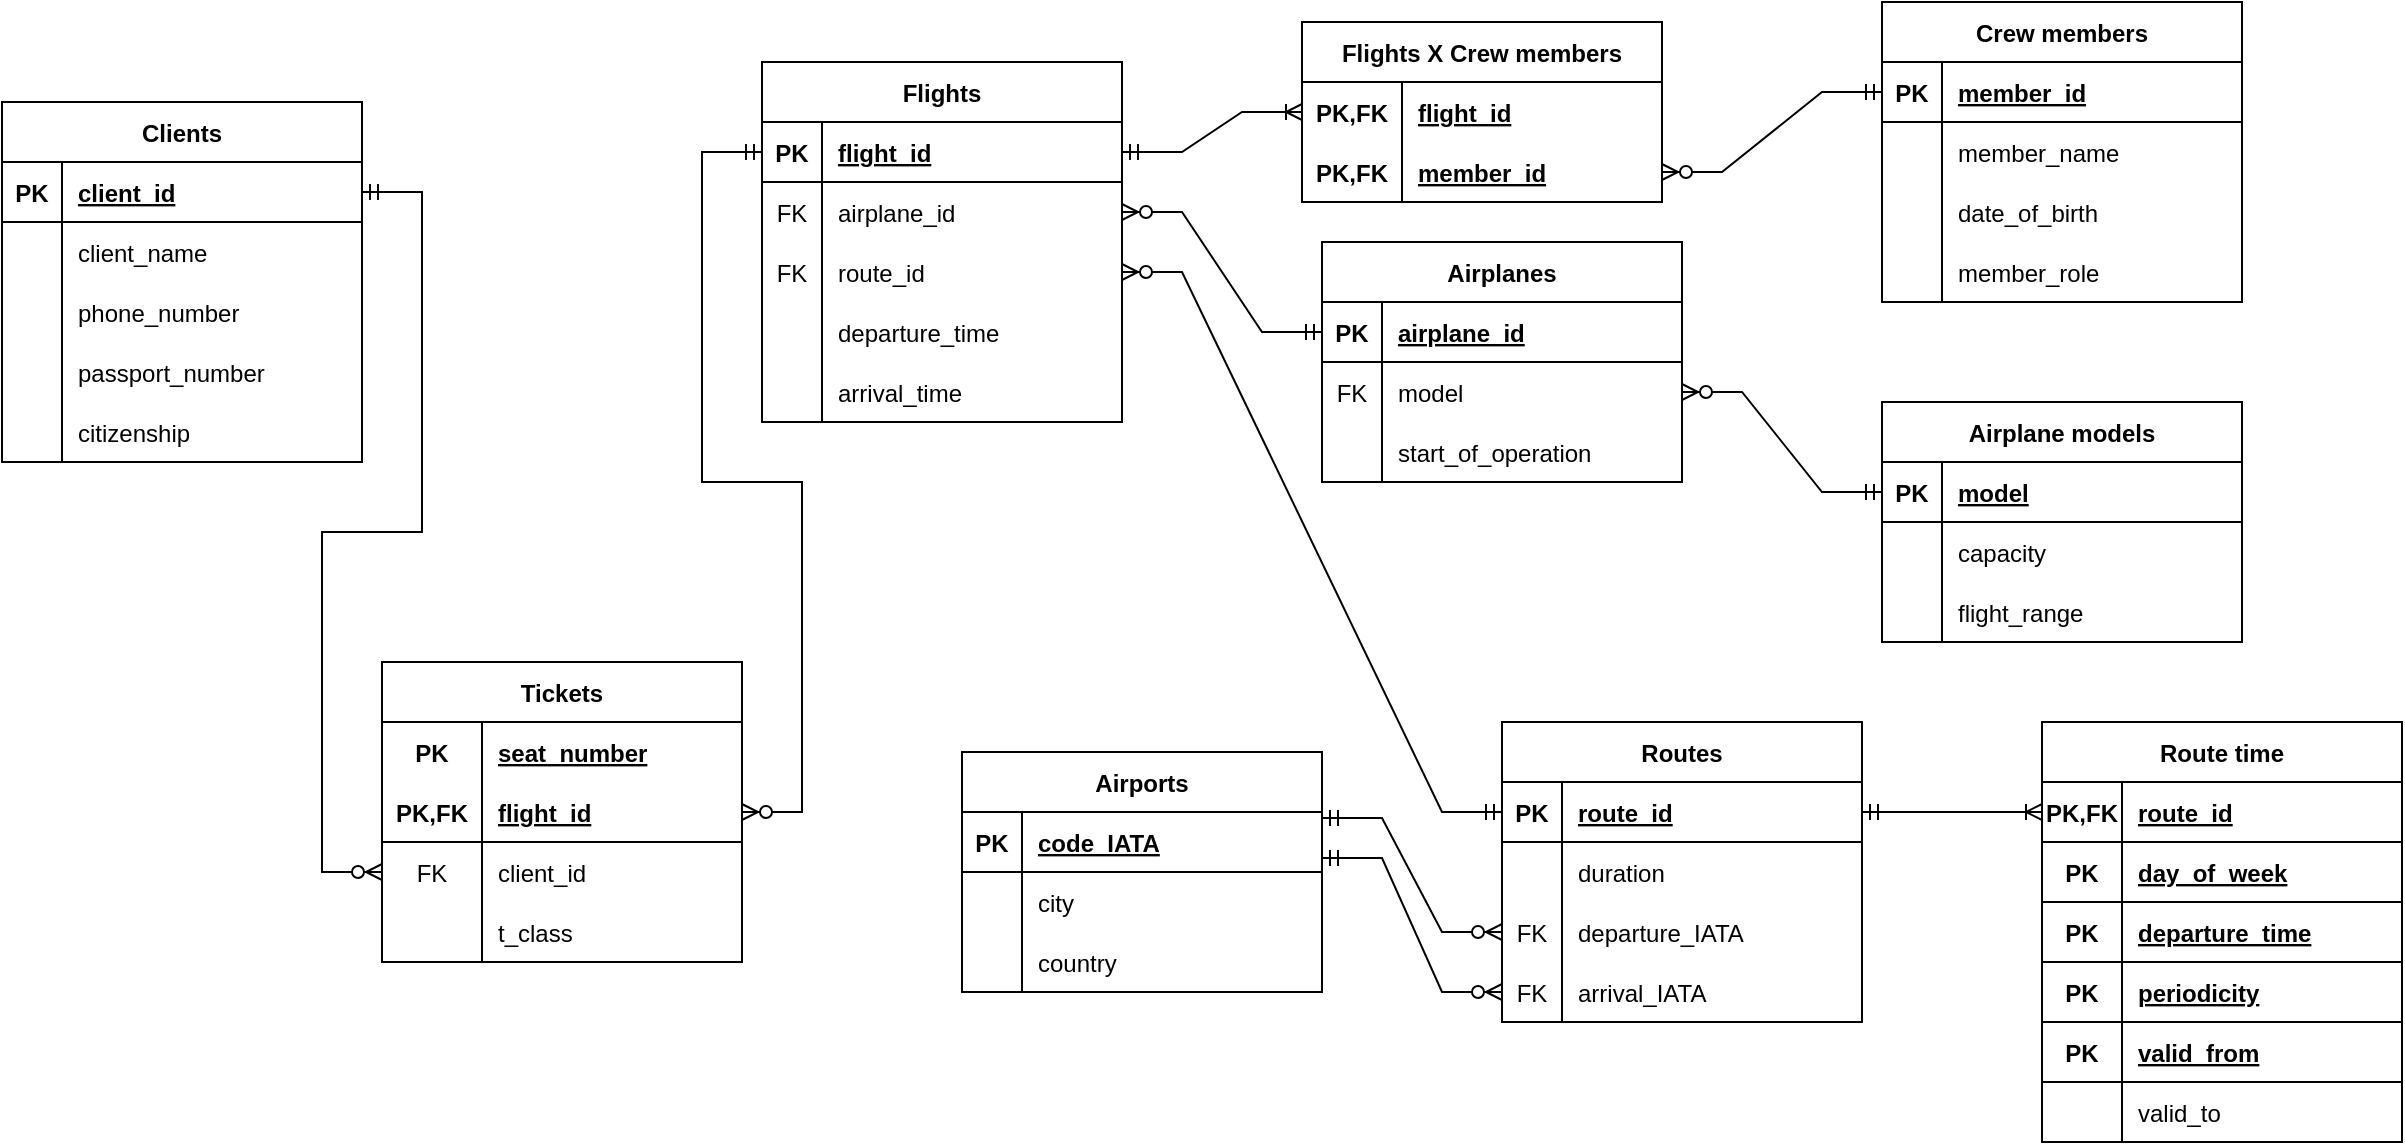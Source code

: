 <mxfile version="20.6.2" type="device"><diagram id="p4WuaQ9ihoO1w96kncR9" name="Page-1"><mxGraphModel dx="1018" dy="690" grid="1" gridSize="10" guides="1" tooltips="1" connect="1" arrows="1" fold="1" page="0" pageScale="1" pageWidth="827" pageHeight="1169" math="0" shadow="0"><root><mxCell id="0"/><mxCell id="1" parent="0"/><mxCell id="R0UHTrIcRRYSy9ee7LXs-1" value="Airports" style="shape=table;startSize=30;container=1;collapsible=1;childLayout=tableLayout;fixedRows=1;rowLines=0;fontStyle=1;align=center;resizeLast=1;" parent="1" vertex="1"><mxGeometry x="600" y="675" width="180" height="120" as="geometry"><mxRectangle x="80" y="80" width="80" height="30" as="alternateBounds"/></mxGeometry></mxCell><mxCell id="R0UHTrIcRRYSy9ee7LXs-2" value="" style="shape=tableRow;horizontal=0;startSize=0;swimlaneHead=0;swimlaneBody=0;fillColor=none;collapsible=0;dropTarget=0;points=[[0,0.5],[1,0.5]];portConstraint=eastwest;top=0;left=0;right=0;bottom=1;" parent="R0UHTrIcRRYSy9ee7LXs-1" vertex="1"><mxGeometry y="30" width="180" height="30" as="geometry"/></mxCell><mxCell id="R0UHTrIcRRYSy9ee7LXs-3" value="PK" style="shape=partialRectangle;connectable=0;fillColor=none;top=0;left=0;bottom=0;right=0;fontStyle=1;overflow=hidden;" parent="R0UHTrIcRRYSy9ee7LXs-2" vertex="1"><mxGeometry width="30" height="30" as="geometry"><mxRectangle width="30" height="30" as="alternateBounds"/></mxGeometry></mxCell><mxCell id="R0UHTrIcRRYSy9ee7LXs-4" value="code_IATA" style="shape=partialRectangle;connectable=0;fillColor=none;top=0;left=0;bottom=0;right=0;align=left;spacingLeft=6;fontStyle=5;overflow=hidden;" parent="R0UHTrIcRRYSy9ee7LXs-2" vertex="1"><mxGeometry x="30" width="150" height="30" as="geometry"><mxRectangle width="150" height="30" as="alternateBounds"/></mxGeometry></mxCell><mxCell id="R0UHTrIcRRYSy9ee7LXs-5" value="" style="shape=tableRow;horizontal=0;startSize=0;swimlaneHead=0;swimlaneBody=0;fillColor=none;collapsible=0;dropTarget=0;points=[[0,0.5],[1,0.5]];portConstraint=eastwest;top=0;left=0;right=0;bottom=0;" parent="R0UHTrIcRRYSy9ee7LXs-1" vertex="1"><mxGeometry y="60" width="180" height="30" as="geometry"/></mxCell><mxCell id="R0UHTrIcRRYSy9ee7LXs-6" value="" style="shape=partialRectangle;connectable=0;fillColor=none;top=0;left=0;bottom=0;right=0;editable=1;overflow=hidden;" parent="R0UHTrIcRRYSy9ee7LXs-5" vertex="1"><mxGeometry width="30" height="30" as="geometry"><mxRectangle width="30" height="30" as="alternateBounds"/></mxGeometry></mxCell><mxCell id="R0UHTrIcRRYSy9ee7LXs-7" value="city" style="shape=partialRectangle;connectable=0;fillColor=none;top=0;left=0;bottom=0;right=0;align=left;spacingLeft=6;overflow=hidden;" parent="R0UHTrIcRRYSy9ee7LXs-5" vertex="1"><mxGeometry x="30" width="150" height="30" as="geometry"><mxRectangle width="150" height="30" as="alternateBounds"/></mxGeometry></mxCell><mxCell id="R0UHTrIcRRYSy9ee7LXs-8" value="" style="shape=tableRow;horizontal=0;startSize=0;swimlaneHead=0;swimlaneBody=0;fillColor=none;collapsible=0;dropTarget=0;points=[[0,0.5],[1,0.5]];portConstraint=eastwest;top=0;left=0;right=0;bottom=0;" parent="R0UHTrIcRRYSy9ee7LXs-1" vertex="1"><mxGeometry y="90" width="180" height="30" as="geometry"/></mxCell><mxCell id="R0UHTrIcRRYSy9ee7LXs-9" value="" style="shape=partialRectangle;connectable=0;fillColor=none;top=0;left=0;bottom=0;right=0;editable=1;overflow=hidden;" parent="R0UHTrIcRRYSy9ee7LXs-8" vertex="1"><mxGeometry width="30" height="30" as="geometry"><mxRectangle width="30" height="30" as="alternateBounds"/></mxGeometry></mxCell><mxCell id="R0UHTrIcRRYSy9ee7LXs-10" value="country" style="shape=partialRectangle;connectable=0;fillColor=none;top=0;left=0;bottom=0;right=0;align=left;spacingLeft=6;overflow=hidden;" parent="R0UHTrIcRRYSy9ee7LXs-8" vertex="1"><mxGeometry x="30" width="150" height="30" as="geometry"><mxRectangle width="150" height="30" as="alternateBounds"/></mxGeometry></mxCell><mxCell id="R0UHTrIcRRYSy9ee7LXs-33" value="Routes" style="shape=table;startSize=30;container=1;collapsible=1;childLayout=tableLayout;fixedRows=1;rowLines=0;fontStyle=1;align=center;resizeLast=1;" parent="1" vertex="1"><mxGeometry x="870" y="660" width="180" height="150" as="geometry"/></mxCell><mxCell id="R0UHTrIcRRYSy9ee7LXs-34" value="" style="shape=tableRow;horizontal=0;startSize=0;swimlaneHead=0;swimlaneBody=0;fillColor=none;collapsible=0;dropTarget=0;points=[[0,0.5],[1,0.5]];portConstraint=eastwest;top=0;left=0;right=0;bottom=1;" parent="R0UHTrIcRRYSy9ee7LXs-33" vertex="1"><mxGeometry y="30" width="180" height="30" as="geometry"/></mxCell><mxCell id="R0UHTrIcRRYSy9ee7LXs-35" value="PK" style="shape=partialRectangle;connectable=0;fillColor=none;top=0;left=0;bottom=0;right=0;fontStyle=1;overflow=hidden;" parent="R0UHTrIcRRYSy9ee7LXs-34" vertex="1"><mxGeometry width="30" height="30" as="geometry"><mxRectangle width="30" height="30" as="alternateBounds"/></mxGeometry></mxCell><mxCell id="R0UHTrIcRRYSy9ee7LXs-36" value="route_id" style="shape=partialRectangle;connectable=0;fillColor=none;top=0;left=0;bottom=0;right=0;align=left;spacingLeft=6;fontStyle=5;overflow=hidden;" parent="R0UHTrIcRRYSy9ee7LXs-34" vertex="1"><mxGeometry x="30" width="150" height="30" as="geometry"><mxRectangle width="150" height="30" as="alternateBounds"/></mxGeometry></mxCell><mxCell id="R0UHTrIcRRYSy9ee7LXs-37" value="" style="shape=tableRow;horizontal=0;startSize=0;swimlaneHead=0;swimlaneBody=0;fillColor=none;collapsible=0;dropTarget=0;points=[[0,0.5],[1,0.5]];portConstraint=eastwest;top=0;left=0;right=0;bottom=0;" parent="R0UHTrIcRRYSy9ee7LXs-33" vertex="1"><mxGeometry y="60" width="180" height="30" as="geometry"/></mxCell><mxCell id="R0UHTrIcRRYSy9ee7LXs-38" value="" style="shape=partialRectangle;connectable=0;fillColor=none;top=0;left=0;bottom=0;right=0;editable=1;overflow=hidden;" parent="R0UHTrIcRRYSy9ee7LXs-37" vertex="1"><mxGeometry width="30" height="30" as="geometry"><mxRectangle width="30" height="30" as="alternateBounds"/></mxGeometry></mxCell><mxCell id="R0UHTrIcRRYSy9ee7LXs-39" value="duration" style="shape=partialRectangle;connectable=0;fillColor=none;top=0;left=0;bottom=0;right=0;align=left;spacingLeft=6;overflow=hidden;" parent="R0UHTrIcRRYSy9ee7LXs-37" vertex="1"><mxGeometry x="30" width="150" height="30" as="geometry"><mxRectangle width="150" height="30" as="alternateBounds"/></mxGeometry></mxCell><mxCell id="R0UHTrIcRRYSy9ee7LXs-210" value="" style="shape=tableRow;horizontal=0;startSize=0;swimlaneHead=0;swimlaneBody=0;fillColor=none;collapsible=0;dropTarget=0;points=[[0,0.5],[1,0.5]];portConstraint=eastwest;top=0;left=0;right=0;bottom=0;" parent="R0UHTrIcRRYSy9ee7LXs-33" vertex="1"><mxGeometry y="90" width="180" height="30" as="geometry"/></mxCell><mxCell id="R0UHTrIcRRYSy9ee7LXs-211" value="FK" style="shape=partialRectangle;connectable=0;fillColor=none;top=0;left=0;bottom=0;right=0;editable=1;overflow=hidden;" parent="R0UHTrIcRRYSy9ee7LXs-210" vertex="1"><mxGeometry width="30" height="30" as="geometry"><mxRectangle width="30" height="30" as="alternateBounds"/></mxGeometry></mxCell><mxCell id="R0UHTrIcRRYSy9ee7LXs-212" value="departure_IATA" style="shape=partialRectangle;connectable=0;fillColor=none;top=0;left=0;bottom=0;right=0;align=left;spacingLeft=6;overflow=hidden;" parent="R0UHTrIcRRYSy9ee7LXs-210" vertex="1"><mxGeometry x="30" width="150" height="30" as="geometry"><mxRectangle width="150" height="30" as="alternateBounds"/></mxGeometry></mxCell><mxCell id="R0UHTrIcRRYSy9ee7LXs-213" value="" style="shape=tableRow;horizontal=0;startSize=0;swimlaneHead=0;swimlaneBody=0;fillColor=none;collapsible=0;dropTarget=0;points=[[0,0.5],[1,0.5]];portConstraint=eastwest;top=0;left=0;right=0;bottom=0;" parent="R0UHTrIcRRYSy9ee7LXs-33" vertex="1"><mxGeometry y="120" width="180" height="30" as="geometry"/></mxCell><mxCell id="R0UHTrIcRRYSy9ee7LXs-214" value="FK" style="shape=partialRectangle;connectable=0;fillColor=none;top=0;left=0;bottom=0;right=0;editable=1;overflow=hidden;" parent="R0UHTrIcRRYSy9ee7LXs-213" vertex="1"><mxGeometry width="30" height="30" as="geometry"><mxRectangle width="30" height="30" as="alternateBounds"/></mxGeometry></mxCell><mxCell id="R0UHTrIcRRYSy9ee7LXs-215" value="arrival_IATA" style="shape=partialRectangle;connectable=0;fillColor=none;top=0;left=0;bottom=0;right=0;align=left;spacingLeft=6;overflow=hidden;" parent="R0UHTrIcRRYSy9ee7LXs-213" vertex="1"><mxGeometry x="30" width="150" height="30" as="geometry"><mxRectangle width="150" height="30" as="alternateBounds"/></mxGeometry></mxCell><mxCell id="R0UHTrIcRRYSy9ee7LXs-46" value="Flights" style="shape=table;startSize=30;container=1;collapsible=1;childLayout=tableLayout;fixedRows=1;rowLines=0;fontStyle=1;align=center;resizeLast=1;" parent="1" vertex="1"><mxGeometry x="500" y="330" width="180" height="180" as="geometry"/></mxCell><mxCell id="R0UHTrIcRRYSy9ee7LXs-47" value="" style="shape=tableRow;horizontal=0;startSize=0;swimlaneHead=0;swimlaneBody=0;fillColor=none;collapsible=0;dropTarget=0;points=[[0,0.5],[1,0.5]];portConstraint=eastwest;top=0;left=0;right=0;bottom=1;" parent="R0UHTrIcRRYSy9ee7LXs-46" vertex="1"><mxGeometry y="30" width="180" height="30" as="geometry"/></mxCell><mxCell id="R0UHTrIcRRYSy9ee7LXs-48" value="PK" style="shape=partialRectangle;connectable=0;fillColor=none;top=0;left=0;bottom=0;right=0;fontStyle=1;overflow=hidden;" parent="R0UHTrIcRRYSy9ee7LXs-47" vertex="1"><mxGeometry width="30" height="30" as="geometry"><mxRectangle width="30" height="30" as="alternateBounds"/></mxGeometry></mxCell><mxCell id="R0UHTrIcRRYSy9ee7LXs-49" value="flight_id" style="shape=partialRectangle;connectable=0;fillColor=none;top=0;left=0;bottom=0;right=0;align=left;spacingLeft=6;fontStyle=5;overflow=hidden;" parent="R0UHTrIcRRYSy9ee7LXs-47" vertex="1"><mxGeometry x="30" width="150" height="30" as="geometry"><mxRectangle width="150" height="30" as="alternateBounds"/></mxGeometry></mxCell><mxCell id="R0UHTrIcRRYSy9ee7LXs-50" value="" style="shape=tableRow;horizontal=0;startSize=0;swimlaneHead=0;swimlaneBody=0;fillColor=none;collapsible=0;dropTarget=0;points=[[0,0.5],[1,0.5]];portConstraint=eastwest;top=0;left=0;right=0;bottom=0;" parent="R0UHTrIcRRYSy9ee7LXs-46" vertex="1"><mxGeometry y="60" width="180" height="30" as="geometry"/></mxCell><mxCell id="R0UHTrIcRRYSy9ee7LXs-51" value="FK" style="shape=partialRectangle;connectable=0;fillColor=none;top=0;left=0;bottom=0;right=0;editable=1;overflow=hidden;" parent="R0UHTrIcRRYSy9ee7LXs-50" vertex="1"><mxGeometry width="30" height="30" as="geometry"><mxRectangle width="30" height="30" as="alternateBounds"/></mxGeometry></mxCell><mxCell id="R0UHTrIcRRYSy9ee7LXs-52" value="airplane_id" style="shape=partialRectangle;connectable=0;fillColor=none;top=0;left=0;bottom=0;right=0;align=left;spacingLeft=6;overflow=hidden;" parent="R0UHTrIcRRYSy9ee7LXs-50" vertex="1"><mxGeometry x="30" width="150" height="30" as="geometry"><mxRectangle width="150" height="30" as="alternateBounds"/></mxGeometry></mxCell><mxCell id="R0UHTrIcRRYSy9ee7LXs-53" value="" style="shape=tableRow;horizontal=0;startSize=0;swimlaneHead=0;swimlaneBody=0;fillColor=none;collapsible=0;dropTarget=0;points=[[0,0.5],[1,0.5]];portConstraint=eastwest;top=0;left=0;right=0;bottom=0;" parent="R0UHTrIcRRYSy9ee7LXs-46" vertex="1"><mxGeometry y="90" width="180" height="30" as="geometry"/></mxCell><mxCell id="R0UHTrIcRRYSy9ee7LXs-54" value="FK" style="shape=partialRectangle;connectable=0;fillColor=none;top=0;left=0;bottom=0;right=0;editable=1;overflow=hidden;" parent="R0UHTrIcRRYSy9ee7LXs-53" vertex="1"><mxGeometry width="30" height="30" as="geometry"><mxRectangle width="30" height="30" as="alternateBounds"/></mxGeometry></mxCell><mxCell id="R0UHTrIcRRYSy9ee7LXs-55" value="route_id" style="shape=partialRectangle;connectable=0;fillColor=none;top=0;left=0;bottom=0;right=0;align=left;spacingLeft=6;overflow=hidden;" parent="R0UHTrIcRRYSy9ee7LXs-53" vertex="1"><mxGeometry x="30" width="150" height="30" as="geometry"><mxRectangle width="150" height="30" as="alternateBounds"/></mxGeometry></mxCell><mxCell id="R0UHTrIcRRYSy9ee7LXs-56" value="" style="shape=tableRow;horizontal=0;startSize=0;swimlaneHead=0;swimlaneBody=0;fillColor=none;collapsible=0;dropTarget=0;points=[[0,0.5],[1,0.5]];portConstraint=eastwest;top=0;left=0;right=0;bottom=0;" parent="R0UHTrIcRRYSy9ee7LXs-46" vertex="1"><mxGeometry y="120" width="180" height="30" as="geometry"/></mxCell><mxCell id="R0UHTrIcRRYSy9ee7LXs-57" value="" style="shape=partialRectangle;connectable=0;fillColor=none;top=0;left=0;bottom=0;right=0;editable=1;overflow=hidden;" parent="R0UHTrIcRRYSy9ee7LXs-56" vertex="1"><mxGeometry width="30" height="30" as="geometry"><mxRectangle width="30" height="30" as="alternateBounds"/></mxGeometry></mxCell><mxCell id="R0UHTrIcRRYSy9ee7LXs-58" value="departure_time" style="shape=partialRectangle;connectable=0;fillColor=none;top=0;left=0;bottom=0;right=0;align=left;spacingLeft=6;overflow=hidden;" parent="R0UHTrIcRRYSy9ee7LXs-56" vertex="1"><mxGeometry x="30" width="150" height="30" as="geometry"><mxRectangle width="150" height="30" as="alternateBounds"/></mxGeometry></mxCell><mxCell id="R0UHTrIcRRYSy9ee7LXs-182" value="" style="shape=tableRow;horizontal=0;startSize=0;swimlaneHead=0;swimlaneBody=0;fillColor=none;collapsible=0;dropTarget=0;points=[[0,0.5],[1,0.5]];portConstraint=eastwest;top=0;left=0;right=0;bottom=0;" parent="R0UHTrIcRRYSy9ee7LXs-46" vertex="1"><mxGeometry y="150" width="180" height="30" as="geometry"/></mxCell><mxCell id="R0UHTrIcRRYSy9ee7LXs-183" value="" style="shape=partialRectangle;connectable=0;fillColor=none;top=0;left=0;bottom=0;right=0;editable=1;overflow=hidden;" parent="R0UHTrIcRRYSy9ee7LXs-182" vertex="1"><mxGeometry width="30" height="30" as="geometry"><mxRectangle width="30" height="30" as="alternateBounds"/></mxGeometry></mxCell><mxCell id="R0UHTrIcRRYSy9ee7LXs-184" value="arrival_time" style="shape=partialRectangle;connectable=0;fillColor=none;top=0;left=0;bottom=0;right=0;align=left;spacingLeft=6;overflow=hidden;" parent="R0UHTrIcRRYSy9ee7LXs-182" vertex="1"><mxGeometry x="30" width="150" height="30" as="geometry"><mxRectangle width="150" height="30" as="alternateBounds"/></mxGeometry></mxCell><mxCell id="R0UHTrIcRRYSy9ee7LXs-59" value="Airplanes" style="shape=table;startSize=30;container=1;collapsible=1;childLayout=tableLayout;fixedRows=1;rowLines=0;fontStyle=1;align=center;resizeLast=1;" parent="1" vertex="1"><mxGeometry x="780" y="420" width="180" height="120" as="geometry"/></mxCell><mxCell id="R0UHTrIcRRYSy9ee7LXs-60" value="" style="shape=tableRow;horizontal=0;startSize=0;swimlaneHead=0;swimlaneBody=0;fillColor=none;collapsible=0;dropTarget=0;points=[[0,0.5],[1,0.5]];portConstraint=eastwest;top=0;left=0;right=0;bottom=1;" parent="R0UHTrIcRRYSy9ee7LXs-59" vertex="1"><mxGeometry y="30" width="180" height="30" as="geometry"/></mxCell><mxCell id="R0UHTrIcRRYSy9ee7LXs-61" value="PK" style="shape=partialRectangle;connectable=0;fillColor=none;top=0;left=0;bottom=0;right=0;fontStyle=1;overflow=hidden;" parent="R0UHTrIcRRYSy9ee7LXs-60" vertex="1"><mxGeometry width="30" height="30" as="geometry"><mxRectangle width="30" height="30" as="alternateBounds"/></mxGeometry></mxCell><mxCell id="R0UHTrIcRRYSy9ee7LXs-62" value="airplane_id" style="shape=partialRectangle;connectable=0;fillColor=none;top=0;left=0;bottom=0;right=0;align=left;spacingLeft=6;fontStyle=5;overflow=hidden;" parent="R0UHTrIcRRYSy9ee7LXs-60" vertex="1"><mxGeometry x="30" width="150" height="30" as="geometry"><mxRectangle width="150" height="30" as="alternateBounds"/></mxGeometry></mxCell><mxCell id="R0UHTrIcRRYSy9ee7LXs-63" value="" style="shape=tableRow;horizontal=0;startSize=0;swimlaneHead=0;swimlaneBody=0;fillColor=none;collapsible=0;dropTarget=0;points=[[0,0.5],[1,0.5]];portConstraint=eastwest;top=0;left=0;right=0;bottom=0;" parent="R0UHTrIcRRYSy9ee7LXs-59" vertex="1"><mxGeometry y="60" width="180" height="30" as="geometry"/></mxCell><mxCell id="R0UHTrIcRRYSy9ee7LXs-64" value="FK" style="shape=partialRectangle;connectable=0;fillColor=none;top=0;left=0;bottom=0;right=0;editable=1;overflow=hidden;" parent="R0UHTrIcRRYSy9ee7LXs-63" vertex="1"><mxGeometry width="30" height="30" as="geometry"><mxRectangle width="30" height="30" as="alternateBounds"/></mxGeometry></mxCell><mxCell id="R0UHTrIcRRYSy9ee7LXs-65" value="model" style="shape=partialRectangle;connectable=0;fillColor=none;top=0;left=0;bottom=0;right=0;align=left;spacingLeft=6;overflow=hidden;" parent="R0UHTrIcRRYSy9ee7LXs-63" vertex="1"><mxGeometry x="30" width="150" height="30" as="geometry"><mxRectangle width="150" height="30" as="alternateBounds"/></mxGeometry></mxCell><mxCell id="R0UHTrIcRRYSy9ee7LXs-66" value="" style="shape=tableRow;horizontal=0;startSize=0;swimlaneHead=0;swimlaneBody=0;fillColor=none;collapsible=0;dropTarget=0;points=[[0,0.5],[1,0.5]];portConstraint=eastwest;top=0;left=0;right=0;bottom=0;" parent="R0UHTrIcRRYSy9ee7LXs-59" vertex="1"><mxGeometry y="90" width="180" height="30" as="geometry"/></mxCell><mxCell id="R0UHTrIcRRYSy9ee7LXs-67" value="" style="shape=partialRectangle;connectable=0;fillColor=none;top=0;left=0;bottom=0;right=0;editable=1;overflow=hidden;" parent="R0UHTrIcRRYSy9ee7LXs-66" vertex="1"><mxGeometry width="30" height="30" as="geometry"><mxRectangle width="30" height="30" as="alternateBounds"/></mxGeometry></mxCell><mxCell id="R0UHTrIcRRYSy9ee7LXs-68" value="start_of_operation" style="shape=partialRectangle;connectable=0;fillColor=none;top=0;left=0;bottom=0;right=0;align=left;spacingLeft=6;overflow=hidden;" parent="R0UHTrIcRRYSy9ee7LXs-66" vertex="1"><mxGeometry x="30" width="150" height="30" as="geometry"><mxRectangle width="150" height="30" as="alternateBounds"/></mxGeometry></mxCell><mxCell id="R0UHTrIcRRYSy9ee7LXs-72" value="Clients" style="shape=table;startSize=30;container=1;collapsible=1;childLayout=tableLayout;fixedRows=1;rowLines=0;fontStyle=1;align=center;resizeLast=1;" parent="1" vertex="1"><mxGeometry x="120" y="350" width="180" height="180" as="geometry"/></mxCell><mxCell id="R0UHTrIcRRYSy9ee7LXs-73" value="" style="shape=tableRow;horizontal=0;startSize=0;swimlaneHead=0;swimlaneBody=0;fillColor=none;collapsible=0;dropTarget=0;points=[[0,0.5],[1,0.5]];portConstraint=eastwest;top=0;left=0;right=0;bottom=1;" parent="R0UHTrIcRRYSy9ee7LXs-72" vertex="1"><mxGeometry y="30" width="180" height="30" as="geometry"/></mxCell><mxCell id="R0UHTrIcRRYSy9ee7LXs-74" value="PK" style="shape=partialRectangle;connectable=0;fillColor=none;top=0;left=0;bottom=0;right=0;fontStyle=1;overflow=hidden;" parent="R0UHTrIcRRYSy9ee7LXs-73" vertex="1"><mxGeometry width="30" height="30" as="geometry"><mxRectangle width="30" height="30" as="alternateBounds"/></mxGeometry></mxCell><mxCell id="R0UHTrIcRRYSy9ee7LXs-75" value="client_id" style="shape=partialRectangle;connectable=0;fillColor=none;top=0;left=0;bottom=0;right=0;align=left;spacingLeft=6;fontStyle=5;overflow=hidden;" parent="R0UHTrIcRRYSy9ee7LXs-73" vertex="1"><mxGeometry x="30" width="150" height="30" as="geometry"><mxRectangle width="150" height="30" as="alternateBounds"/></mxGeometry></mxCell><mxCell id="R0UHTrIcRRYSy9ee7LXs-76" value="" style="shape=tableRow;horizontal=0;startSize=0;swimlaneHead=0;swimlaneBody=0;fillColor=none;collapsible=0;dropTarget=0;points=[[0,0.5],[1,0.5]];portConstraint=eastwest;top=0;left=0;right=0;bottom=0;" parent="R0UHTrIcRRYSy9ee7LXs-72" vertex="1"><mxGeometry y="60" width="180" height="30" as="geometry"/></mxCell><mxCell id="R0UHTrIcRRYSy9ee7LXs-77" value="" style="shape=partialRectangle;connectable=0;fillColor=none;top=0;left=0;bottom=0;right=0;editable=1;overflow=hidden;" parent="R0UHTrIcRRYSy9ee7LXs-76" vertex="1"><mxGeometry width="30" height="30" as="geometry"><mxRectangle width="30" height="30" as="alternateBounds"/></mxGeometry></mxCell><mxCell id="R0UHTrIcRRYSy9ee7LXs-78" value="client_name" style="shape=partialRectangle;connectable=0;fillColor=none;top=0;left=0;bottom=0;right=0;align=left;spacingLeft=6;overflow=hidden;" parent="R0UHTrIcRRYSy9ee7LXs-76" vertex="1"><mxGeometry x="30" width="150" height="30" as="geometry"><mxRectangle width="150" height="30" as="alternateBounds"/></mxGeometry></mxCell><mxCell id="R0UHTrIcRRYSy9ee7LXs-79" value="" style="shape=tableRow;horizontal=0;startSize=0;swimlaneHead=0;swimlaneBody=0;fillColor=none;collapsible=0;dropTarget=0;points=[[0,0.5],[1,0.5]];portConstraint=eastwest;top=0;left=0;right=0;bottom=0;" parent="R0UHTrIcRRYSy9ee7LXs-72" vertex="1"><mxGeometry y="90" width="180" height="30" as="geometry"/></mxCell><mxCell id="R0UHTrIcRRYSy9ee7LXs-80" value="" style="shape=partialRectangle;connectable=0;fillColor=none;top=0;left=0;bottom=0;right=0;editable=1;overflow=hidden;" parent="R0UHTrIcRRYSy9ee7LXs-79" vertex="1"><mxGeometry width="30" height="30" as="geometry"><mxRectangle width="30" height="30" as="alternateBounds"/></mxGeometry></mxCell><mxCell id="R0UHTrIcRRYSy9ee7LXs-81" value="phone_number" style="shape=partialRectangle;connectable=0;fillColor=none;top=0;left=0;bottom=0;right=0;align=left;spacingLeft=6;overflow=hidden;" parent="R0UHTrIcRRYSy9ee7LXs-79" vertex="1"><mxGeometry x="30" width="150" height="30" as="geometry"><mxRectangle width="150" height="30" as="alternateBounds"/></mxGeometry></mxCell><mxCell id="R0UHTrIcRRYSy9ee7LXs-82" value="" style="shape=tableRow;horizontal=0;startSize=0;swimlaneHead=0;swimlaneBody=0;fillColor=none;collapsible=0;dropTarget=0;points=[[0,0.5],[1,0.5]];portConstraint=eastwest;top=0;left=0;right=0;bottom=0;" parent="R0UHTrIcRRYSy9ee7LXs-72" vertex="1"><mxGeometry y="120" width="180" height="30" as="geometry"/></mxCell><mxCell id="R0UHTrIcRRYSy9ee7LXs-83" value="" style="shape=partialRectangle;connectable=0;fillColor=none;top=0;left=0;bottom=0;right=0;editable=1;overflow=hidden;" parent="R0UHTrIcRRYSy9ee7LXs-82" vertex="1"><mxGeometry width="30" height="30" as="geometry"><mxRectangle width="30" height="30" as="alternateBounds"/></mxGeometry></mxCell><mxCell id="R0UHTrIcRRYSy9ee7LXs-84" value="passport_number" style="shape=partialRectangle;connectable=0;fillColor=none;top=0;left=0;bottom=0;right=0;align=left;spacingLeft=6;overflow=hidden;" parent="R0UHTrIcRRYSy9ee7LXs-82" vertex="1"><mxGeometry x="30" width="150" height="30" as="geometry"><mxRectangle width="150" height="30" as="alternateBounds"/></mxGeometry></mxCell><mxCell id="R0UHTrIcRRYSy9ee7LXs-137" value="" style="shape=tableRow;horizontal=0;startSize=0;swimlaneHead=0;swimlaneBody=0;fillColor=none;collapsible=0;dropTarget=0;points=[[0,0.5],[1,0.5]];portConstraint=eastwest;top=0;left=0;right=0;bottom=0;" parent="R0UHTrIcRRYSy9ee7LXs-72" vertex="1"><mxGeometry y="150" width="180" height="30" as="geometry"/></mxCell><mxCell id="R0UHTrIcRRYSy9ee7LXs-138" value="" style="shape=partialRectangle;connectable=0;fillColor=none;top=0;left=0;bottom=0;right=0;editable=1;overflow=hidden;" parent="R0UHTrIcRRYSy9ee7LXs-137" vertex="1"><mxGeometry width="30" height="30" as="geometry"><mxRectangle width="30" height="30" as="alternateBounds"/></mxGeometry></mxCell><mxCell id="R0UHTrIcRRYSy9ee7LXs-139" value="citizenship" style="shape=partialRectangle;connectable=0;fillColor=none;top=0;left=0;bottom=0;right=0;align=left;spacingLeft=6;overflow=hidden;" parent="R0UHTrIcRRYSy9ee7LXs-137" vertex="1"><mxGeometry x="30" width="150" height="30" as="geometry"><mxRectangle width="150" height="30" as="alternateBounds"/></mxGeometry></mxCell><mxCell id="R0UHTrIcRRYSy9ee7LXs-98" value="Crew members" style="shape=table;startSize=30;container=1;collapsible=1;childLayout=tableLayout;fixedRows=1;rowLines=0;fontStyle=1;align=center;resizeLast=1;" parent="1" vertex="1"><mxGeometry x="1060" y="300" width="180" height="150" as="geometry"/></mxCell><mxCell id="R0UHTrIcRRYSy9ee7LXs-99" value="" style="shape=tableRow;horizontal=0;startSize=0;swimlaneHead=0;swimlaneBody=0;fillColor=none;collapsible=0;dropTarget=0;points=[[0,0.5],[1,0.5]];portConstraint=eastwest;top=0;left=0;right=0;bottom=1;" parent="R0UHTrIcRRYSy9ee7LXs-98" vertex="1"><mxGeometry y="30" width="180" height="30" as="geometry"/></mxCell><mxCell id="R0UHTrIcRRYSy9ee7LXs-100" value="PK" style="shape=partialRectangle;connectable=0;fillColor=none;top=0;left=0;bottom=0;right=0;fontStyle=1;overflow=hidden;" parent="R0UHTrIcRRYSy9ee7LXs-99" vertex="1"><mxGeometry width="30" height="30" as="geometry"><mxRectangle width="30" height="30" as="alternateBounds"/></mxGeometry></mxCell><mxCell id="R0UHTrIcRRYSy9ee7LXs-101" value="member_id" style="shape=partialRectangle;connectable=0;fillColor=none;top=0;left=0;bottom=0;right=0;align=left;spacingLeft=6;fontStyle=5;overflow=hidden;" parent="R0UHTrIcRRYSy9ee7LXs-99" vertex="1"><mxGeometry x="30" width="150" height="30" as="geometry"><mxRectangle width="150" height="30" as="alternateBounds"/></mxGeometry></mxCell><mxCell id="R0UHTrIcRRYSy9ee7LXs-102" value="" style="shape=tableRow;horizontal=0;startSize=0;swimlaneHead=0;swimlaneBody=0;fillColor=none;collapsible=0;dropTarget=0;points=[[0,0.5],[1,0.5]];portConstraint=eastwest;top=0;left=0;right=0;bottom=0;" parent="R0UHTrIcRRYSy9ee7LXs-98" vertex="1"><mxGeometry y="60" width="180" height="30" as="geometry"/></mxCell><mxCell id="R0UHTrIcRRYSy9ee7LXs-103" value="" style="shape=partialRectangle;connectable=0;fillColor=none;top=0;left=0;bottom=0;right=0;editable=1;overflow=hidden;" parent="R0UHTrIcRRYSy9ee7LXs-102" vertex="1"><mxGeometry width="30" height="30" as="geometry"><mxRectangle width="30" height="30" as="alternateBounds"/></mxGeometry></mxCell><mxCell id="R0UHTrIcRRYSy9ee7LXs-104" value="member_name" style="shape=partialRectangle;connectable=0;fillColor=none;top=0;left=0;bottom=0;right=0;align=left;spacingLeft=6;overflow=hidden;" parent="R0UHTrIcRRYSy9ee7LXs-102" vertex="1"><mxGeometry x="30" width="150" height="30" as="geometry"><mxRectangle width="150" height="30" as="alternateBounds"/></mxGeometry></mxCell><mxCell id="R0UHTrIcRRYSy9ee7LXs-105" value="" style="shape=tableRow;horizontal=0;startSize=0;swimlaneHead=0;swimlaneBody=0;fillColor=none;collapsible=0;dropTarget=0;points=[[0,0.5],[1,0.5]];portConstraint=eastwest;top=0;left=0;right=0;bottom=0;" parent="R0UHTrIcRRYSy9ee7LXs-98" vertex="1"><mxGeometry y="90" width="180" height="30" as="geometry"/></mxCell><mxCell id="R0UHTrIcRRYSy9ee7LXs-106" value="" style="shape=partialRectangle;connectable=0;fillColor=none;top=0;left=0;bottom=0;right=0;editable=1;overflow=hidden;" parent="R0UHTrIcRRYSy9ee7LXs-105" vertex="1"><mxGeometry width="30" height="30" as="geometry"><mxRectangle width="30" height="30" as="alternateBounds"/></mxGeometry></mxCell><mxCell id="R0UHTrIcRRYSy9ee7LXs-107" value="date_of_birth" style="shape=partialRectangle;connectable=0;fillColor=none;top=0;left=0;bottom=0;right=0;align=left;spacingLeft=6;overflow=hidden;" parent="R0UHTrIcRRYSy9ee7LXs-105" vertex="1"><mxGeometry x="30" width="150" height="30" as="geometry"><mxRectangle width="150" height="30" as="alternateBounds"/></mxGeometry></mxCell><mxCell id="R0UHTrIcRRYSy9ee7LXs-108" value="" style="shape=tableRow;horizontal=0;startSize=0;swimlaneHead=0;swimlaneBody=0;fillColor=none;collapsible=0;dropTarget=0;points=[[0,0.5],[1,0.5]];portConstraint=eastwest;top=0;left=0;right=0;bottom=0;" parent="R0UHTrIcRRYSy9ee7LXs-98" vertex="1"><mxGeometry y="120" width="180" height="30" as="geometry"/></mxCell><mxCell id="R0UHTrIcRRYSy9ee7LXs-109" value="" style="shape=partialRectangle;connectable=0;fillColor=none;top=0;left=0;bottom=0;right=0;editable=1;overflow=hidden;" parent="R0UHTrIcRRYSy9ee7LXs-108" vertex="1"><mxGeometry width="30" height="30" as="geometry"><mxRectangle width="30" height="30" as="alternateBounds"/></mxGeometry></mxCell><mxCell id="R0UHTrIcRRYSy9ee7LXs-110" value="member_role" style="shape=partialRectangle;connectable=0;fillColor=none;top=0;left=0;bottom=0;right=0;align=left;spacingLeft=6;overflow=hidden;" parent="R0UHTrIcRRYSy9ee7LXs-108" vertex="1"><mxGeometry x="30" width="150" height="30" as="geometry"><mxRectangle width="150" height="30" as="alternateBounds"/></mxGeometry></mxCell><mxCell id="R0UHTrIcRRYSy9ee7LXs-111" value="Flights X Crew members" style="shape=table;startSize=30;container=1;collapsible=1;childLayout=tableLayout;fixedRows=1;rowLines=0;fontStyle=1;align=center;resizeLast=1;" parent="1" vertex="1"><mxGeometry x="770" y="310" width="180" height="90" as="geometry"/></mxCell><mxCell id="R0UHTrIcRRYSy9ee7LXs-112" value="" style="shape=tableRow;horizontal=0;startSize=0;swimlaneHead=0;swimlaneBody=0;fillColor=none;collapsible=0;dropTarget=0;points=[[0,0.5],[1,0.5]];portConstraint=eastwest;top=0;left=0;right=0;bottom=0;" parent="R0UHTrIcRRYSy9ee7LXs-111" vertex="1"><mxGeometry y="30" width="180" height="30" as="geometry"/></mxCell><mxCell id="R0UHTrIcRRYSy9ee7LXs-113" value="PK,FK" style="shape=partialRectangle;connectable=0;fillColor=none;top=0;left=0;bottom=0;right=0;fontStyle=1;overflow=hidden;" parent="R0UHTrIcRRYSy9ee7LXs-112" vertex="1"><mxGeometry width="50" height="30" as="geometry"><mxRectangle width="50" height="30" as="alternateBounds"/></mxGeometry></mxCell><mxCell id="R0UHTrIcRRYSy9ee7LXs-114" value="flight_id" style="shape=partialRectangle;connectable=0;fillColor=none;top=0;left=0;bottom=0;right=0;align=left;spacingLeft=6;fontStyle=5;overflow=hidden;" parent="R0UHTrIcRRYSy9ee7LXs-112" vertex="1"><mxGeometry x="50" width="130" height="30" as="geometry"><mxRectangle width="130" height="30" as="alternateBounds"/></mxGeometry></mxCell><mxCell id="R0UHTrIcRRYSy9ee7LXs-115" value="" style="shape=tableRow;horizontal=0;startSize=0;swimlaneHead=0;swimlaneBody=0;fillColor=none;collapsible=0;dropTarget=0;points=[[0,0.5],[1,0.5]];portConstraint=eastwest;top=0;left=0;right=0;bottom=1;" parent="R0UHTrIcRRYSy9ee7LXs-111" vertex="1"><mxGeometry y="60" width="180" height="30" as="geometry"/></mxCell><mxCell id="R0UHTrIcRRYSy9ee7LXs-116" value="PK,FK" style="shape=partialRectangle;connectable=0;fillColor=none;top=0;left=0;bottom=0;right=0;fontStyle=1;overflow=hidden;" parent="R0UHTrIcRRYSy9ee7LXs-115" vertex="1"><mxGeometry width="50" height="30" as="geometry"><mxRectangle width="50" height="30" as="alternateBounds"/></mxGeometry></mxCell><mxCell id="R0UHTrIcRRYSy9ee7LXs-117" value="member_id" style="shape=partialRectangle;connectable=0;fillColor=none;top=0;left=0;bottom=0;right=0;align=left;spacingLeft=6;fontStyle=5;overflow=hidden;" parent="R0UHTrIcRRYSy9ee7LXs-115" vertex="1"><mxGeometry x="50" width="130" height="30" as="geometry"><mxRectangle width="130" height="30" as="alternateBounds"/></mxGeometry></mxCell><mxCell id="R0UHTrIcRRYSy9ee7LXs-143" value="Tickets" style="shape=table;startSize=30;container=1;collapsible=1;childLayout=tableLayout;fixedRows=1;rowLines=0;fontStyle=1;align=center;resizeLast=1;" parent="1" vertex="1"><mxGeometry x="310" y="630" width="180" height="150" as="geometry"/></mxCell><mxCell id="R0UHTrIcRRYSy9ee7LXs-144" value="" style="shape=tableRow;horizontal=0;startSize=0;swimlaneHead=0;swimlaneBody=0;fillColor=none;collapsible=0;dropTarget=0;points=[[0,0.5],[1,0.5]];portConstraint=eastwest;top=0;left=0;right=0;bottom=0;" parent="R0UHTrIcRRYSy9ee7LXs-143" vertex="1"><mxGeometry y="30" width="180" height="30" as="geometry"/></mxCell><mxCell id="R0UHTrIcRRYSy9ee7LXs-145" value="PK" style="shape=partialRectangle;connectable=0;fillColor=none;top=0;left=0;bottom=0;right=0;fontStyle=1;overflow=hidden;" parent="R0UHTrIcRRYSy9ee7LXs-144" vertex="1"><mxGeometry width="50" height="30" as="geometry"><mxRectangle width="50" height="30" as="alternateBounds"/></mxGeometry></mxCell><mxCell id="R0UHTrIcRRYSy9ee7LXs-146" value="seat_number" style="shape=partialRectangle;connectable=0;fillColor=none;top=0;left=0;bottom=0;right=0;align=left;spacingLeft=6;fontStyle=5;overflow=hidden;" parent="R0UHTrIcRRYSy9ee7LXs-144" vertex="1"><mxGeometry x="50" width="130" height="30" as="geometry"><mxRectangle width="130" height="30" as="alternateBounds"/></mxGeometry></mxCell><mxCell id="R0UHTrIcRRYSy9ee7LXs-147" value="" style="shape=tableRow;horizontal=0;startSize=0;swimlaneHead=0;swimlaneBody=0;fillColor=none;collapsible=0;dropTarget=0;points=[[0,0.5],[1,0.5]];portConstraint=eastwest;top=0;left=0;right=0;bottom=1;" parent="R0UHTrIcRRYSy9ee7LXs-143" vertex="1"><mxGeometry y="60" width="180" height="30" as="geometry"/></mxCell><mxCell id="R0UHTrIcRRYSy9ee7LXs-148" value="PK,FK" style="shape=partialRectangle;connectable=0;fillColor=none;top=0;left=0;bottom=0;right=0;fontStyle=1;overflow=hidden;" parent="R0UHTrIcRRYSy9ee7LXs-147" vertex="1"><mxGeometry width="50" height="30" as="geometry"><mxRectangle width="50" height="30" as="alternateBounds"/></mxGeometry></mxCell><mxCell id="R0UHTrIcRRYSy9ee7LXs-149" value="flight_id" style="shape=partialRectangle;connectable=0;fillColor=none;top=0;left=0;bottom=0;right=0;align=left;spacingLeft=6;fontStyle=5;overflow=hidden;" parent="R0UHTrIcRRYSy9ee7LXs-147" vertex="1"><mxGeometry x="50" width="130" height="30" as="geometry"><mxRectangle width="130" height="30" as="alternateBounds"/></mxGeometry></mxCell><mxCell id="R0UHTrIcRRYSy9ee7LXs-150" value="" style="shape=tableRow;horizontal=0;startSize=0;swimlaneHead=0;swimlaneBody=0;fillColor=none;collapsible=0;dropTarget=0;points=[[0,0.5],[1,0.5]];portConstraint=eastwest;top=0;left=0;right=0;bottom=0;" parent="R0UHTrIcRRYSy9ee7LXs-143" vertex="1"><mxGeometry y="90" width="180" height="30" as="geometry"/></mxCell><mxCell id="R0UHTrIcRRYSy9ee7LXs-151" value="FK" style="shape=partialRectangle;connectable=0;fillColor=none;top=0;left=0;bottom=0;right=0;editable=1;overflow=hidden;" parent="R0UHTrIcRRYSy9ee7LXs-150" vertex="1"><mxGeometry width="50" height="30" as="geometry"><mxRectangle width="50" height="30" as="alternateBounds"/></mxGeometry></mxCell><mxCell id="R0UHTrIcRRYSy9ee7LXs-152" value="client_id" style="shape=partialRectangle;connectable=0;fillColor=none;top=0;left=0;bottom=0;right=0;align=left;spacingLeft=6;overflow=hidden;" parent="R0UHTrIcRRYSy9ee7LXs-150" vertex="1"><mxGeometry x="50" width="130" height="30" as="geometry"><mxRectangle width="130" height="30" as="alternateBounds"/></mxGeometry></mxCell><mxCell id="R0UHTrIcRRYSy9ee7LXs-153" value="" style="shape=tableRow;horizontal=0;startSize=0;swimlaneHead=0;swimlaneBody=0;fillColor=none;collapsible=0;dropTarget=0;points=[[0,0.5],[1,0.5]];portConstraint=eastwest;top=0;left=0;right=0;bottom=0;" parent="R0UHTrIcRRYSy9ee7LXs-143" vertex="1"><mxGeometry y="120" width="180" height="30" as="geometry"/></mxCell><mxCell id="R0UHTrIcRRYSy9ee7LXs-154" value="" style="shape=partialRectangle;connectable=0;fillColor=none;top=0;left=0;bottom=0;right=0;editable=1;overflow=hidden;" parent="R0UHTrIcRRYSy9ee7LXs-153" vertex="1"><mxGeometry width="50" height="30" as="geometry"><mxRectangle width="50" height="30" as="alternateBounds"/></mxGeometry></mxCell><mxCell id="R0UHTrIcRRYSy9ee7LXs-155" value="t_class" style="shape=partialRectangle;connectable=0;fillColor=none;top=0;left=0;bottom=0;right=0;align=left;spacingLeft=6;overflow=hidden;" parent="R0UHTrIcRRYSy9ee7LXs-153" vertex="1"><mxGeometry x="50" width="130" height="30" as="geometry"><mxRectangle width="130" height="30" as="alternateBounds"/></mxGeometry></mxCell><mxCell id="R0UHTrIcRRYSy9ee7LXs-156" value="Route time" style="shape=table;startSize=30;container=1;collapsible=1;childLayout=tableLayout;fixedRows=1;rowLines=0;fontStyle=1;align=center;resizeLast=1;" parent="1" vertex="1"><mxGeometry x="1140" y="660" width="180" height="210" as="geometry"/></mxCell><mxCell id="R0UHTrIcRRYSy9ee7LXs-157" value="" style="shape=tableRow;horizontal=0;startSize=0;swimlaneHead=0;swimlaneBody=0;fillColor=none;collapsible=0;dropTarget=0;points=[[0,0.5],[1,0.5]];portConstraint=eastwest;top=0;left=0;right=0;bottom=1;" parent="R0UHTrIcRRYSy9ee7LXs-156" vertex="1"><mxGeometry y="30" width="180" height="30" as="geometry"/></mxCell><mxCell id="R0UHTrIcRRYSy9ee7LXs-158" value="PK,FK" style="shape=partialRectangle;connectable=0;fillColor=none;top=0;left=0;bottom=0;right=0;fontStyle=1;overflow=hidden;" parent="R0UHTrIcRRYSy9ee7LXs-157" vertex="1"><mxGeometry width="40" height="30" as="geometry"><mxRectangle width="40" height="30" as="alternateBounds"/></mxGeometry></mxCell><mxCell id="R0UHTrIcRRYSy9ee7LXs-159" value="route_id" style="shape=partialRectangle;connectable=0;fillColor=none;top=0;left=0;bottom=0;right=0;align=left;spacingLeft=6;fontStyle=5;overflow=hidden;" parent="R0UHTrIcRRYSy9ee7LXs-157" vertex="1"><mxGeometry x="40" width="140" height="30" as="geometry"><mxRectangle width="140" height="30" as="alternateBounds"/></mxGeometry></mxCell><mxCell id="R0UHTrIcRRYSy9ee7LXs-207" value="" style="shape=tableRow;horizontal=0;startSize=0;swimlaneHead=0;swimlaneBody=0;fillColor=none;collapsible=0;dropTarget=0;points=[[0,0.5],[1,0.5]];portConstraint=eastwest;top=0;left=0;right=0;bottom=1;" parent="R0UHTrIcRRYSy9ee7LXs-156" vertex="1"><mxGeometry y="60" width="180" height="30" as="geometry"/></mxCell><mxCell id="R0UHTrIcRRYSy9ee7LXs-208" value="PK" style="shape=partialRectangle;connectable=0;fillColor=none;top=0;left=0;bottom=0;right=0;fontStyle=1;overflow=hidden;" parent="R0UHTrIcRRYSy9ee7LXs-207" vertex="1"><mxGeometry width="40" height="30" as="geometry"><mxRectangle width="40" height="30" as="alternateBounds"/></mxGeometry></mxCell><mxCell id="R0UHTrIcRRYSy9ee7LXs-209" value="day_of_week" style="shape=partialRectangle;connectable=0;fillColor=none;top=0;left=0;bottom=0;right=0;align=left;spacingLeft=6;fontStyle=5;overflow=hidden;" parent="R0UHTrIcRRYSy9ee7LXs-207" vertex="1"><mxGeometry x="40" width="140" height="30" as="geometry"><mxRectangle width="140" height="30" as="alternateBounds"/></mxGeometry></mxCell><mxCell id="R0UHTrIcRRYSy9ee7LXs-238" value="" style="shape=tableRow;horizontal=0;startSize=0;swimlaneHead=0;swimlaneBody=0;fillColor=none;collapsible=0;dropTarget=0;points=[[0,0.5],[1,0.5]];portConstraint=eastwest;top=0;left=0;right=0;bottom=1;" parent="R0UHTrIcRRYSy9ee7LXs-156" vertex="1"><mxGeometry y="90" width="180" height="30" as="geometry"/></mxCell><mxCell id="R0UHTrIcRRYSy9ee7LXs-239" value="PK" style="shape=partialRectangle;connectable=0;fillColor=none;top=0;left=0;bottom=0;right=0;fontStyle=1;overflow=hidden;" parent="R0UHTrIcRRYSy9ee7LXs-238" vertex="1"><mxGeometry width="40" height="30" as="geometry"><mxRectangle width="40" height="30" as="alternateBounds"/></mxGeometry></mxCell><mxCell id="R0UHTrIcRRYSy9ee7LXs-240" value="departure_time" style="shape=partialRectangle;connectable=0;fillColor=none;top=0;left=0;bottom=0;right=0;align=left;spacingLeft=6;fontStyle=5;overflow=hidden;" parent="R0UHTrIcRRYSy9ee7LXs-238" vertex="1"><mxGeometry x="40" width="140" height="30" as="geometry"><mxRectangle width="140" height="30" as="alternateBounds"/></mxGeometry></mxCell><mxCell id="mMFzr8trnP2eEmFjmbYC-1" value="" style="shape=tableRow;horizontal=0;startSize=0;swimlaneHead=0;swimlaneBody=0;fillColor=none;collapsible=0;dropTarget=0;points=[[0,0.5],[1,0.5]];portConstraint=eastwest;top=0;left=0;right=0;bottom=1;" parent="R0UHTrIcRRYSy9ee7LXs-156" vertex="1"><mxGeometry y="120" width="180" height="30" as="geometry"/></mxCell><mxCell id="mMFzr8trnP2eEmFjmbYC-2" value="PK" style="shape=partialRectangle;connectable=0;fillColor=none;top=0;left=0;bottom=0;right=0;fontStyle=1;overflow=hidden;" parent="mMFzr8trnP2eEmFjmbYC-1" vertex="1"><mxGeometry width="40" height="30" as="geometry"><mxRectangle width="40" height="30" as="alternateBounds"/></mxGeometry></mxCell><mxCell id="mMFzr8trnP2eEmFjmbYC-3" value="periodicity" style="shape=partialRectangle;connectable=0;fillColor=none;top=0;left=0;bottom=0;right=0;align=left;spacingLeft=6;fontStyle=5;overflow=hidden;" parent="mMFzr8trnP2eEmFjmbYC-1" vertex="1"><mxGeometry x="40" width="140" height="30" as="geometry"><mxRectangle width="140" height="30" as="alternateBounds"/></mxGeometry></mxCell><mxCell id="R0UHTrIcRRYSy9ee7LXs-241" value="" style="shape=tableRow;horizontal=0;startSize=0;swimlaneHead=0;swimlaneBody=0;fillColor=none;collapsible=0;dropTarget=0;points=[[0,0.5],[1,0.5]];portConstraint=eastwest;top=0;left=0;right=0;bottom=1;" parent="R0UHTrIcRRYSy9ee7LXs-156" vertex="1"><mxGeometry y="150" width="180" height="30" as="geometry"/></mxCell><mxCell id="R0UHTrIcRRYSy9ee7LXs-242" value="PK" style="shape=partialRectangle;connectable=0;fillColor=none;top=0;left=0;bottom=0;right=0;fontStyle=1;overflow=hidden;" parent="R0UHTrIcRRYSy9ee7LXs-241" vertex="1"><mxGeometry width="40" height="30" as="geometry"><mxRectangle width="40" height="30" as="alternateBounds"/></mxGeometry></mxCell><mxCell id="R0UHTrIcRRYSy9ee7LXs-243" value="valid_from" style="shape=partialRectangle;connectable=0;fillColor=none;top=0;left=0;bottom=0;right=0;align=left;spacingLeft=6;fontStyle=5;overflow=hidden;" parent="R0UHTrIcRRYSy9ee7LXs-241" vertex="1"><mxGeometry x="40" width="140" height="30" as="geometry"><mxRectangle width="140" height="30" as="alternateBounds"/></mxGeometry></mxCell><mxCell id="R0UHTrIcRRYSy9ee7LXs-163" value="" style="shape=tableRow;horizontal=0;startSize=0;swimlaneHead=0;swimlaneBody=0;fillColor=none;collapsible=0;dropTarget=0;points=[[0,0.5],[1,0.5]];portConstraint=eastwest;top=0;left=0;right=0;bottom=0;" parent="R0UHTrIcRRYSy9ee7LXs-156" vertex="1"><mxGeometry y="180" width="180" height="30" as="geometry"/></mxCell><mxCell id="R0UHTrIcRRYSy9ee7LXs-164" value="" style="shape=partialRectangle;connectable=0;fillColor=none;top=0;left=0;bottom=0;right=0;editable=1;overflow=hidden;" parent="R0UHTrIcRRYSy9ee7LXs-163" vertex="1"><mxGeometry width="40" height="30" as="geometry"><mxRectangle width="40" height="30" as="alternateBounds"/></mxGeometry></mxCell><mxCell id="R0UHTrIcRRYSy9ee7LXs-165" value="valid_to" style="shape=partialRectangle;connectable=0;fillColor=none;top=0;left=0;bottom=0;right=0;align=left;spacingLeft=6;overflow=hidden;" parent="R0UHTrIcRRYSy9ee7LXs-163" vertex="1"><mxGeometry x="40" width="140" height="30" as="geometry"><mxRectangle width="140" height="30" as="alternateBounds"/></mxGeometry></mxCell><mxCell id="R0UHTrIcRRYSy9ee7LXs-169" value="Airplane models" style="shape=table;startSize=30;container=1;collapsible=1;childLayout=tableLayout;fixedRows=1;rowLines=0;fontStyle=1;align=center;resizeLast=1;" parent="1" vertex="1"><mxGeometry x="1060" y="500" width="180" height="120" as="geometry"/></mxCell><mxCell id="R0UHTrIcRRYSy9ee7LXs-170" value="" style="shape=tableRow;horizontal=0;startSize=0;swimlaneHead=0;swimlaneBody=0;fillColor=none;collapsible=0;dropTarget=0;points=[[0,0.5],[1,0.5]];portConstraint=eastwest;top=0;left=0;right=0;bottom=1;" parent="R0UHTrIcRRYSy9ee7LXs-169" vertex="1"><mxGeometry y="30" width="180" height="30" as="geometry"/></mxCell><mxCell id="R0UHTrIcRRYSy9ee7LXs-171" value="PK" style="shape=partialRectangle;connectable=0;fillColor=none;top=0;left=0;bottom=0;right=0;fontStyle=1;overflow=hidden;" parent="R0UHTrIcRRYSy9ee7LXs-170" vertex="1"><mxGeometry width="30" height="30" as="geometry"><mxRectangle width="30" height="30" as="alternateBounds"/></mxGeometry></mxCell><mxCell id="R0UHTrIcRRYSy9ee7LXs-172" value="model" style="shape=partialRectangle;connectable=0;fillColor=none;top=0;left=0;bottom=0;right=0;align=left;spacingLeft=6;fontStyle=5;overflow=hidden;" parent="R0UHTrIcRRYSy9ee7LXs-170" vertex="1"><mxGeometry x="30" width="150" height="30" as="geometry"><mxRectangle width="150" height="30" as="alternateBounds"/></mxGeometry></mxCell><mxCell id="R0UHTrIcRRYSy9ee7LXs-173" value="" style="shape=tableRow;horizontal=0;startSize=0;swimlaneHead=0;swimlaneBody=0;fillColor=none;collapsible=0;dropTarget=0;points=[[0,0.5],[1,0.5]];portConstraint=eastwest;top=0;left=0;right=0;bottom=0;" parent="R0UHTrIcRRYSy9ee7LXs-169" vertex="1"><mxGeometry y="60" width="180" height="30" as="geometry"/></mxCell><mxCell id="R0UHTrIcRRYSy9ee7LXs-174" value="" style="shape=partialRectangle;connectable=0;fillColor=none;top=0;left=0;bottom=0;right=0;editable=1;overflow=hidden;" parent="R0UHTrIcRRYSy9ee7LXs-173" vertex="1"><mxGeometry width="30" height="30" as="geometry"><mxRectangle width="30" height="30" as="alternateBounds"/></mxGeometry></mxCell><mxCell id="R0UHTrIcRRYSy9ee7LXs-175" value="capacity" style="shape=partialRectangle;connectable=0;fillColor=none;top=0;left=0;bottom=0;right=0;align=left;spacingLeft=6;overflow=hidden;" parent="R0UHTrIcRRYSy9ee7LXs-173" vertex="1"><mxGeometry x="30" width="150" height="30" as="geometry"><mxRectangle width="150" height="30" as="alternateBounds"/></mxGeometry></mxCell><mxCell id="R0UHTrIcRRYSy9ee7LXs-176" value="" style="shape=tableRow;horizontal=0;startSize=0;swimlaneHead=0;swimlaneBody=0;fillColor=none;collapsible=0;dropTarget=0;points=[[0,0.5],[1,0.5]];portConstraint=eastwest;top=0;left=0;right=0;bottom=0;" parent="R0UHTrIcRRYSy9ee7LXs-169" vertex="1"><mxGeometry y="90" width="180" height="30" as="geometry"/></mxCell><mxCell id="R0UHTrIcRRYSy9ee7LXs-177" value="" style="shape=partialRectangle;connectable=0;fillColor=none;top=0;left=0;bottom=0;right=0;editable=1;overflow=hidden;" parent="R0UHTrIcRRYSy9ee7LXs-176" vertex="1"><mxGeometry width="30" height="30" as="geometry"><mxRectangle width="30" height="30" as="alternateBounds"/></mxGeometry></mxCell><mxCell id="R0UHTrIcRRYSy9ee7LXs-178" value="flight_range" style="shape=partialRectangle;connectable=0;fillColor=none;top=0;left=0;bottom=0;right=0;align=left;spacingLeft=6;overflow=hidden;" parent="R0UHTrIcRRYSy9ee7LXs-176" vertex="1"><mxGeometry x="30" width="150" height="30" as="geometry"><mxRectangle width="150" height="30" as="alternateBounds"/></mxGeometry></mxCell><mxCell id="R0UHTrIcRRYSy9ee7LXs-187" value="" style="edgeStyle=entityRelationEdgeStyle;fontSize=12;html=1;endArrow=ERzeroToMany;startArrow=ERmandOne;rounded=0;exitX=1;exitY=0.1;exitDx=0;exitDy=0;entryX=0;entryY=0.5;entryDx=0;entryDy=0;exitPerimeter=0;" parent="1" source="R0UHTrIcRRYSy9ee7LXs-2" target="R0UHTrIcRRYSy9ee7LXs-210" edge="1"><mxGeometry width="100" height="100" relative="1" as="geometry"><mxPoint x="550" y="360" as="sourcePoint"/><mxPoint x="410" y="695" as="targetPoint"/></mxGeometry></mxCell><mxCell id="R0UHTrIcRRYSy9ee7LXs-193" value="" style="edgeStyle=entityRelationEdgeStyle;fontSize=12;html=1;endArrow=ERzeroToMany;startArrow=ERmandOne;rounded=0;exitX=1;exitY=0.5;exitDx=0;exitDy=0;entryX=0;entryY=0.5;entryDx=0;entryDy=0;" parent="1" source="R0UHTrIcRRYSy9ee7LXs-73" target="R0UHTrIcRRYSy9ee7LXs-150" edge="1"><mxGeometry width="100" height="100" relative="1" as="geometry"><mxPoint x="260" y="550" as="sourcePoint"/><mxPoint x="351" y="580" as="targetPoint"/></mxGeometry></mxCell><mxCell id="R0UHTrIcRRYSy9ee7LXs-195" value="" style="edgeStyle=entityRelationEdgeStyle;fontSize=12;html=1;endArrow=ERzeroToMany;startArrow=ERmandOne;rounded=0;exitX=0;exitY=0.5;exitDx=0;exitDy=0;entryX=1;entryY=0.5;entryDx=0;entryDy=0;" parent="1" source="R0UHTrIcRRYSy9ee7LXs-47" target="R0UHTrIcRRYSy9ee7LXs-147" edge="1"><mxGeometry width="100" height="100" relative="1" as="geometry"><mxPoint x="420" y="350" as="sourcePoint"/><mxPoint x="480" y="420" as="targetPoint"/></mxGeometry></mxCell><mxCell id="R0UHTrIcRRYSy9ee7LXs-197" value="" style="edgeStyle=entityRelationEdgeStyle;fontSize=12;html=1;endArrow=ERzeroToMany;startArrow=ERmandOne;rounded=0;exitX=0;exitY=0.5;exitDx=0;exitDy=0;entryX=1;entryY=0.5;entryDx=0;entryDy=0;" parent="1" source="R0UHTrIcRRYSy9ee7LXs-60" target="R0UHTrIcRRYSy9ee7LXs-50" edge="1"><mxGeometry width="100" height="100" relative="1" as="geometry"><mxPoint x="630" y="515" as="sourcePoint"/><mxPoint x="730" y="415" as="targetPoint"/></mxGeometry></mxCell><mxCell id="R0UHTrIcRRYSy9ee7LXs-198" value="" style="edgeStyle=entityRelationEdgeStyle;fontSize=12;html=1;endArrow=ERzeroToMany;startArrow=ERmandOne;rounded=0;exitX=0;exitY=0.5;exitDx=0;exitDy=0;entryX=1;entryY=0.5;entryDx=0;entryDy=0;" parent="1" source="R0UHTrIcRRYSy9ee7LXs-170" target="R0UHTrIcRRYSy9ee7LXs-63" edge="1"><mxGeometry width="100" height="100" relative="1" as="geometry"><mxPoint x="820" y="420" as="sourcePoint"/><mxPoint x="920" y="320" as="targetPoint"/></mxGeometry></mxCell><mxCell id="R0UHTrIcRRYSy9ee7LXs-199" value="" style="edgeStyle=entityRelationEdgeStyle;fontSize=12;html=1;endArrow=ERoneToMany;startArrow=ERmandOne;rounded=0;exitX=1;exitY=0.5;exitDx=0;exitDy=0;entryX=0;entryY=0.5;entryDx=0;entryDy=0;" parent="1" source="R0UHTrIcRRYSy9ee7LXs-34" target="R0UHTrIcRRYSy9ee7LXs-157" edge="1"><mxGeometry width="100" height="100" relative="1" as="geometry"><mxPoint x="760" y="330" as="sourcePoint"/><mxPoint x="860" y="230" as="targetPoint"/></mxGeometry></mxCell><mxCell id="R0UHTrIcRRYSy9ee7LXs-201" value="" style="edgeStyle=entityRelationEdgeStyle;fontSize=12;html=1;endArrow=ERoneToMany;startArrow=ERmandOne;rounded=0;exitX=1;exitY=0.5;exitDx=0;exitDy=0;entryX=0;entryY=0.5;entryDx=0;entryDy=0;" parent="1" source="R0UHTrIcRRYSy9ee7LXs-47" target="R0UHTrIcRRYSy9ee7LXs-112" edge="1"><mxGeometry width="100" height="100" relative="1" as="geometry"><mxPoint x="720" y="330" as="sourcePoint"/><mxPoint x="780" y="240" as="targetPoint"/></mxGeometry></mxCell><mxCell id="R0UHTrIcRRYSy9ee7LXs-205" value="" style="edgeStyle=entityRelationEdgeStyle;fontSize=12;html=1;endArrow=ERzeroToMany;startArrow=ERmandOne;rounded=0;exitX=0;exitY=0.5;exitDx=0;exitDy=0;entryX=1;entryY=0.5;entryDx=0;entryDy=0;" parent="1" source="R0UHTrIcRRYSy9ee7LXs-99" target="R0UHTrIcRRYSy9ee7LXs-115" edge="1"><mxGeometry width="100" height="100" relative="1" as="geometry"><mxPoint x="780" y="410" as="sourcePoint"/><mxPoint x="880" y="310" as="targetPoint"/></mxGeometry></mxCell><mxCell id="R0UHTrIcRRYSy9ee7LXs-206" value="" style="edgeStyle=entityRelationEdgeStyle;fontSize=12;html=1;endArrow=ERzeroToMany;startArrow=ERmandOne;rounded=0;entryX=1;entryY=0.5;entryDx=0;entryDy=0;exitX=0;exitY=0.5;exitDx=0;exitDy=0;" parent="1" source="R0UHTrIcRRYSy9ee7LXs-34" target="R0UHTrIcRRYSy9ee7LXs-53" edge="1"><mxGeometry width="100" height="100" relative="1" as="geometry"><mxPoint x="620" y="180" as="sourcePoint"/><mxPoint x="760" y="310" as="targetPoint"/></mxGeometry></mxCell><mxCell id="R0UHTrIcRRYSy9ee7LXs-216" value="" style="edgeStyle=entityRelationEdgeStyle;fontSize=12;html=1;endArrow=ERzeroToMany;startArrow=ERmandOne;rounded=0;exitX=1;exitY=0.767;exitDx=0;exitDy=0;entryX=0;entryY=0.5;entryDx=0;entryDy=0;exitPerimeter=0;" parent="1" source="R0UHTrIcRRYSy9ee7LXs-2" target="R0UHTrIcRRYSy9ee7LXs-213" edge="1"><mxGeometry width="100" height="100" relative="1" as="geometry"><mxPoint x="350" y="663" as="sourcePoint"/><mxPoint x="680" y="775" as="targetPoint"/></mxGeometry></mxCell></root></mxGraphModel></diagram></mxfile>